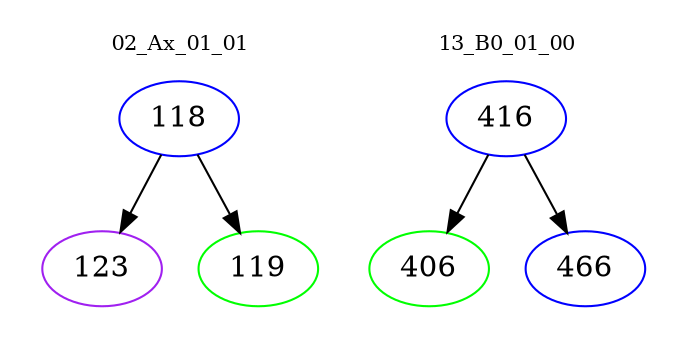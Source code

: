 digraph{
subgraph cluster_0 {
color = white
label = "02_Ax_01_01";
fontsize=10;
T0_118 [label="118", color="blue"]
T0_118 -> T0_123 [color="black"]
T0_123 [label="123", color="purple"]
T0_118 -> T0_119 [color="black"]
T0_119 [label="119", color="green"]
}
subgraph cluster_1 {
color = white
label = "13_B0_01_00";
fontsize=10;
T1_416 [label="416", color="blue"]
T1_416 -> T1_406 [color="black"]
T1_406 [label="406", color="green"]
T1_416 -> T1_466 [color="black"]
T1_466 [label="466", color="blue"]
}
}
